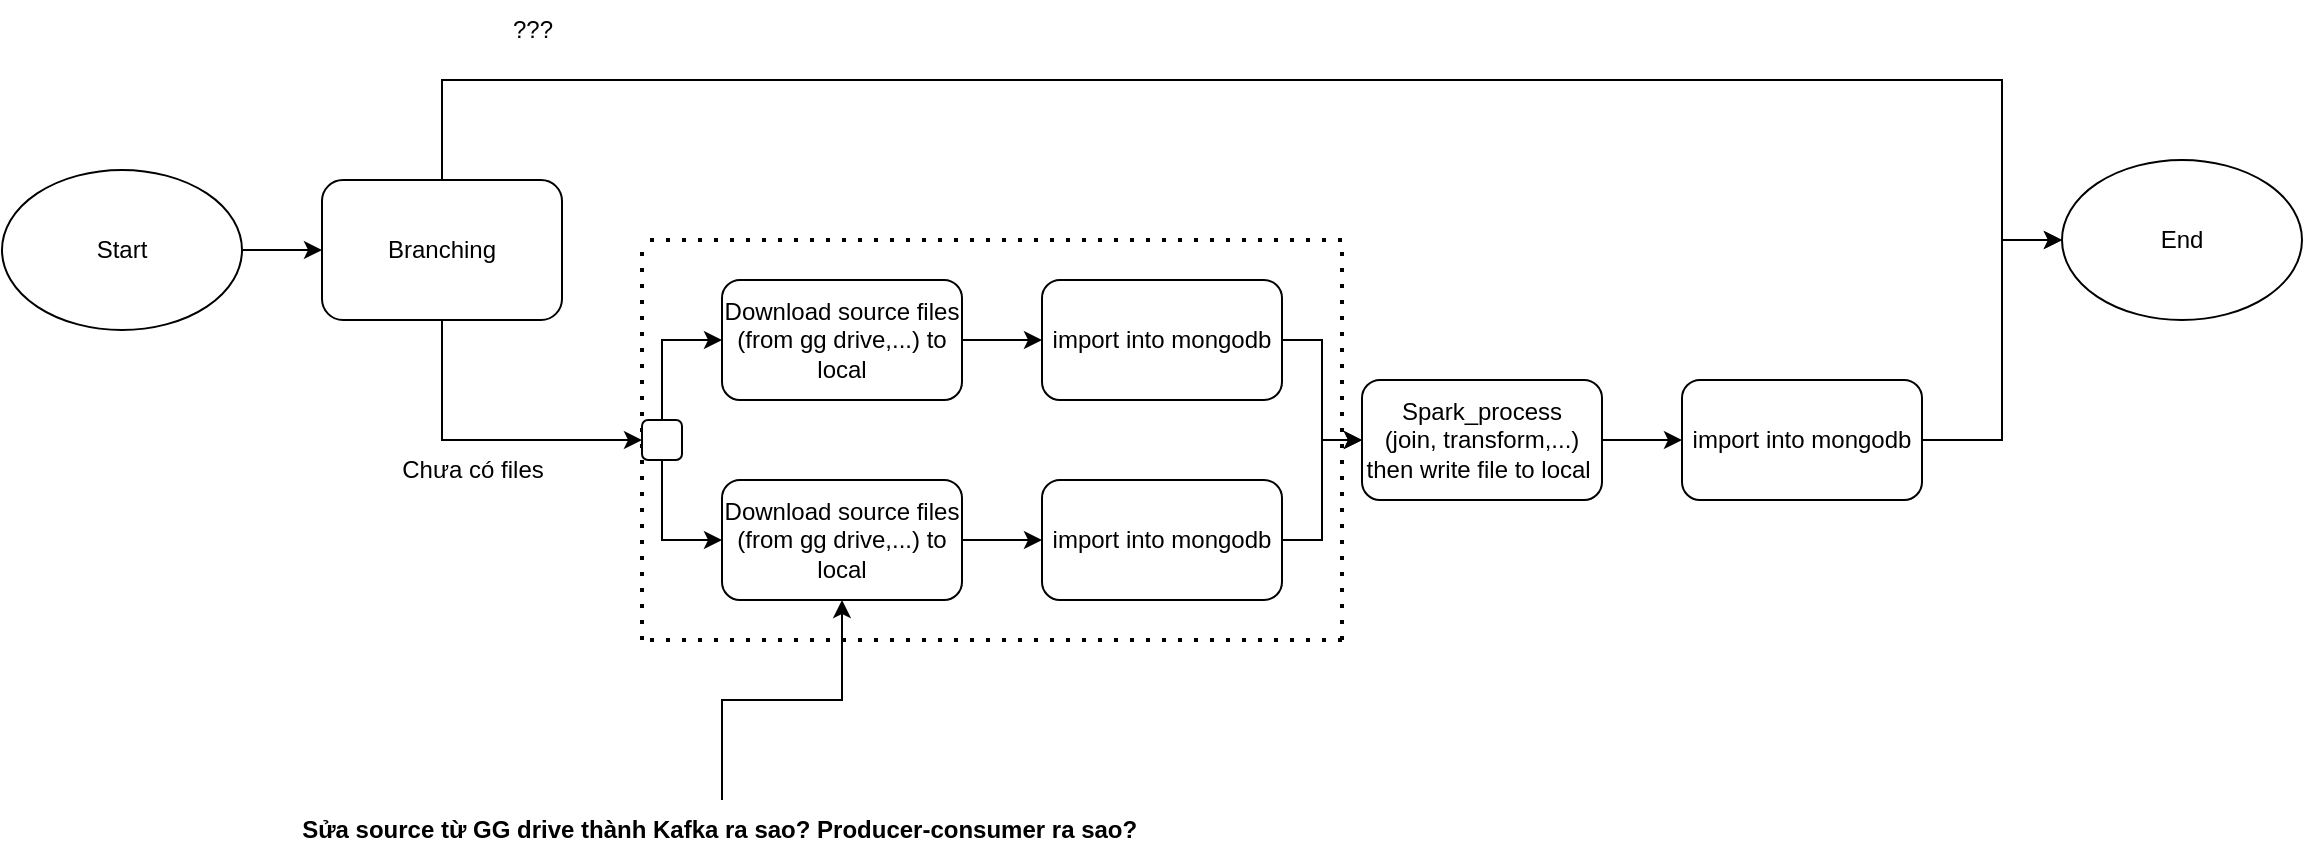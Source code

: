 <mxfile version="20.5.1" type="github">
  <diagram id="EQyt5RuGQZ_P9TMBXGJ6" name="Page-1">
    <mxGraphModel dx="2272" dy="794" grid="1" gridSize="10" guides="1" tooltips="1" connect="1" arrows="1" fold="1" page="1" pageScale="1" pageWidth="850" pageHeight="1100" math="0" shadow="0">
      <root>
        <mxCell id="0" />
        <mxCell id="1" parent="0" />
        <mxCell id="ODThRyg3SfI3ghVe2F5W-37" style="edgeStyle=orthogonalEdgeStyle;rounded=0;orthogonalLoop=1;jettySize=auto;html=1;entryX=0;entryY=0.5;entryDx=0;entryDy=0;" parent="1" source="ODThRyg3SfI3ghVe2F5W-1" target="ODThRyg3SfI3ghVe2F5W-3" edge="1">
          <mxGeometry relative="1" as="geometry" />
        </mxCell>
        <mxCell id="ODThRyg3SfI3ghVe2F5W-1" value="Start" style="ellipse;whiteSpace=wrap;html=1;" parent="1" vertex="1">
          <mxGeometry x="-120" y="205" width="120" height="80" as="geometry" />
        </mxCell>
        <mxCell id="ODThRyg3SfI3ghVe2F5W-2" value="End" style="ellipse;whiteSpace=wrap;html=1;" parent="1" vertex="1">
          <mxGeometry x="910" y="200" width="120" height="80" as="geometry" />
        </mxCell>
        <mxCell id="ODThRyg3SfI3ghVe2F5W-20" style="edgeStyle=orthogonalEdgeStyle;rounded=0;orthogonalLoop=1;jettySize=auto;html=1;entryX=0;entryY=0.5;entryDx=0;entryDy=0;" parent="1" source="ODThRyg3SfI3ghVe2F5W-3" target="ODThRyg3SfI3ghVe2F5W-19" edge="1">
          <mxGeometry relative="1" as="geometry">
            <Array as="points">
              <mxPoint x="100" y="340" />
            </Array>
          </mxGeometry>
        </mxCell>
        <mxCell id="ODThRyg3SfI3ghVe2F5W-35" style="edgeStyle=orthogonalEdgeStyle;rounded=0;orthogonalLoop=1;jettySize=auto;html=1;entryX=0;entryY=0.5;entryDx=0;entryDy=0;" parent="1" source="ODThRyg3SfI3ghVe2F5W-3" target="ODThRyg3SfI3ghVe2F5W-2" edge="1">
          <mxGeometry relative="1" as="geometry">
            <Array as="points">
              <mxPoint x="100" y="160" />
              <mxPoint x="880" y="160" />
              <mxPoint x="880" y="240" />
            </Array>
          </mxGeometry>
        </mxCell>
        <mxCell id="ODThRyg3SfI3ghVe2F5W-3" value="Branching" style="rounded=1;whiteSpace=wrap;html=1;" parent="1" vertex="1">
          <mxGeometry x="40" y="210" width="120" height="70" as="geometry" />
        </mxCell>
        <mxCell id="ODThRyg3SfI3ghVe2F5W-25" style="edgeStyle=orthogonalEdgeStyle;rounded=0;orthogonalLoop=1;jettySize=auto;html=1;" parent="1" source="ODThRyg3SfI3ghVe2F5W-4" target="ODThRyg3SfI3ghVe2F5W-24" edge="1">
          <mxGeometry relative="1" as="geometry" />
        </mxCell>
        <mxCell id="ODThRyg3SfI3ghVe2F5W-4" value="Download source files (from gg drive,...) to local" style="rounded=1;whiteSpace=wrap;html=1;" parent="1" vertex="1">
          <mxGeometry x="240" y="260" width="120" height="60" as="geometry" />
        </mxCell>
        <mxCell id="ODThRyg3SfI3ghVe2F5W-27" style="edgeStyle=orthogonalEdgeStyle;rounded=0;orthogonalLoop=1;jettySize=auto;html=1;" parent="1" source="ODThRyg3SfI3ghVe2F5W-6" target="ODThRyg3SfI3ghVe2F5W-26" edge="1">
          <mxGeometry relative="1" as="geometry" />
        </mxCell>
        <mxCell id="ODThRyg3SfI3ghVe2F5W-6" value="Download source files (from gg drive,...) to local" style="rounded=1;whiteSpace=wrap;html=1;" parent="1" vertex="1">
          <mxGeometry x="240" y="360" width="120" height="60" as="geometry" />
        </mxCell>
        <mxCell id="ODThRyg3SfI3ghVe2F5W-13" value="" style="endArrow=none;dashed=1;html=1;dashPattern=1 3;strokeWidth=2;rounded=0;" parent="1" edge="1">
          <mxGeometry width="50" height="50" relative="1" as="geometry">
            <mxPoint x="200" y="440" as="sourcePoint" />
            <mxPoint x="200" y="240" as="targetPoint" />
          </mxGeometry>
        </mxCell>
        <mxCell id="ODThRyg3SfI3ghVe2F5W-14" value="" style="endArrow=none;dashed=1;html=1;dashPattern=1 3;strokeWidth=2;rounded=0;" parent="1" edge="1">
          <mxGeometry width="50" height="50" relative="1" as="geometry">
            <mxPoint x="550" y="440" as="sourcePoint" />
            <mxPoint x="550" y="240" as="targetPoint" />
          </mxGeometry>
        </mxCell>
        <mxCell id="ODThRyg3SfI3ghVe2F5W-21" style="edgeStyle=orthogonalEdgeStyle;rounded=0;orthogonalLoop=1;jettySize=auto;html=1;entryX=0;entryY=0.5;entryDx=0;entryDy=0;" parent="1" source="ODThRyg3SfI3ghVe2F5W-19" target="ODThRyg3SfI3ghVe2F5W-4" edge="1">
          <mxGeometry relative="1" as="geometry">
            <Array as="points">
              <mxPoint x="210" y="290" />
            </Array>
          </mxGeometry>
        </mxCell>
        <mxCell id="ODThRyg3SfI3ghVe2F5W-22" style="edgeStyle=orthogonalEdgeStyle;rounded=0;orthogonalLoop=1;jettySize=auto;html=1;entryX=0;entryY=0.5;entryDx=0;entryDy=0;" parent="1" source="ODThRyg3SfI3ghVe2F5W-19" target="ODThRyg3SfI3ghVe2F5W-6" edge="1">
          <mxGeometry relative="1" as="geometry">
            <Array as="points">
              <mxPoint x="210" y="390" />
            </Array>
          </mxGeometry>
        </mxCell>
        <mxCell id="ODThRyg3SfI3ghVe2F5W-19" value="" style="rounded=1;whiteSpace=wrap;html=1;" parent="1" vertex="1">
          <mxGeometry x="200" y="330" width="20" height="20" as="geometry" />
        </mxCell>
        <mxCell id="ODThRyg3SfI3ghVe2F5W-23" value="" style="endArrow=none;dashed=1;html=1;dashPattern=1 3;strokeWidth=2;rounded=0;" parent="1" edge="1">
          <mxGeometry width="50" height="50" relative="1" as="geometry">
            <mxPoint x="550" y="240" as="sourcePoint" />
            <mxPoint x="200" y="240" as="targetPoint" />
          </mxGeometry>
        </mxCell>
        <mxCell id="ODThRyg3SfI3ghVe2F5W-29" style="edgeStyle=orthogonalEdgeStyle;rounded=0;orthogonalLoop=1;jettySize=auto;html=1;entryX=0;entryY=0.5;entryDx=0;entryDy=0;" parent="1" source="ODThRyg3SfI3ghVe2F5W-24" target="ODThRyg3SfI3ghVe2F5W-28" edge="1">
          <mxGeometry relative="1" as="geometry" />
        </mxCell>
        <mxCell id="ODThRyg3SfI3ghVe2F5W-24" value="import into mongodb" style="rounded=1;whiteSpace=wrap;html=1;" parent="1" vertex="1">
          <mxGeometry x="400" y="260" width="120" height="60" as="geometry" />
        </mxCell>
        <mxCell id="ODThRyg3SfI3ghVe2F5W-30" style="edgeStyle=orthogonalEdgeStyle;rounded=0;orthogonalLoop=1;jettySize=auto;html=1;entryX=0;entryY=0.5;entryDx=0;entryDy=0;" parent="1" source="ODThRyg3SfI3ghVe2F5W-26" target="ODThRyg3SfI3ghVe2F5W-28" edge="1">
          <mxGeometry relative="1" as="geometry" />
        </mxCell>
        <mxCell id="ODThRyg3SfI3ghVe2F5W-26" value="import into mongodb" style="rounded=1;whiteSpace=wrap;html=1;" parent="1" vertex="1">
          <mxGeometry x="400" y="360" width="120" height="60" as="geometry" />
        </mxCell>
        <mxCell id="ODThRyg3SfI3ghVe2F5W-33" style="edgeStyle=orthogonalEdgeStyle;rounded=0;orthogonalLoop=1;jettySize=auto;html=1;entryX=0;entryY=0.5;entryDx=0;entryDy=0;" parent="1" source="ODThRyg3SfI3ghVe2F5W-28" target="ODThRyg3SfI3ghVe2F5W-32" edge="1">
          <mxGeometry relative="1" as="geometry" />
        </mxCell>
        <mxCell id="ODThRyg3SfI3ghVe2F5W-28" value="Spark_process &lt;br&gt;(join, transform,...) then write file to local&amp;nbsp;" style="rounded=1;whiteSpace=wrap;html=1;" parent="1" vertex="1">
          <mxGeometry x="560" y="310" width="120" height="60" as="geometry" />
        </mxCell>
        <mxCell id="ODThRyg3SfI3ghVe2F5W-31" value="" style="endArrow=none;dashed=1;html=1;dashPattern=1 3;strokeWidth=2;rounded=0;" parent="1" edge="1">
          <mxGeometry width="50" height="50" relative="1" as="geometry">
            <mxPoint x="550" y="440" as="sourcePoint" />
            <mxPoint x="200" y="440" as="targetPoint" />
          </mxGeometry>
        </mxCell>
        <mxCell id="ODThRyg3SfI3ghVe2F5W-36" style="edgeStyle=orthogonalEdgeStyle;rounded=0;orthogonalLoop=1;jettySize=auto;html=1;" parent="1" source="ODThRyg3SfI3ghVe2F5W-32" edge="1">
          <mxGeometry relative="1" as="geometry">
            <mxPoint x="910" y="240" as="targetPoint" />
            <Array as="points">
              <mxPoint x="880" y="340" />
              <mxPoint x="880" y="240" />
            </Array>
          </mxGeometry>
        </mxCell>
        <mxCell id="ODThRyg3SfI3ghVe2F5W-32" value="import into mongodb" style="rounded=1;whiteSpace=wrap;html=1;" parent="1" vertex="1">
          <mxGeometry x="720" y="310" width="120" height="60" as="geometry" />
        </mxCell>
        <mxCell id="ODThRyg3SfI3ghVe2F5W-34" value="Chưa có files" style="text;html=1;resizable=0;autosize=1;align=center;verticalAlign=middle;points=[];fillColor=none;strokeColor=none;rounded=0;" parent="1" vertex="1">
          <mxGeometry x="70" y="340" width="90" height="30" as="geometry" />
        </mxCell>
        <mxCell id="ODThRyg3SfI3ghVe2F5W-38" value="???" style="text;html=1;resizable=0;autosize=1;align=center;verticalAlign=middle;points=[];fillColor=none;strokeColor=none;rounded=0;" parent="1" vertex="1">
          <mxGeometry x="125" y="120" width="40" height="30" as="geometry" />
        </mxCell>
        <mxCell id="Oxx9DUAJKGeYUtY1n7J8-2" style="edgeStyle=orthogonalEdgeStyle;rounded=0;orthogonalLoop=1;jettySize=auto;html=1;entryX=0.5;entryY=1;entryDx=0;entryDy=0;" parent="1" source="Oxx9DUAJKGeYUtY1n7J8-1" target="ODThRyg3SfI3ghVe2F5W-6" edge="1">
          <mxGeometry relative="1" as="geometry" />
        </mxCell>
        <mxCell id="Oxx9DUAJKGeYUtY1n7J8-1" value="&lt;b&gt;Sửa source từ GG drive thành Kafka ra sao? Producer-consumer ra sao?&amp;nbsp;&lt;/b&gt;&lt;b&gt;&lt;br&gt;&lt;/b&gt;" style="text;html=1;resizable=0;autosize=1;align=center;verticalAlign=middle;points=[];fillColor=none;strokeColor=none;rounded=0;" parent="1" vertex="1">
          <mxGeometry x="20" y="520" width="440" height="30" as="geometry" />
        </mxCell>
      </root>
    </mxGraphModel>
  </diagram>
</mxfile>
